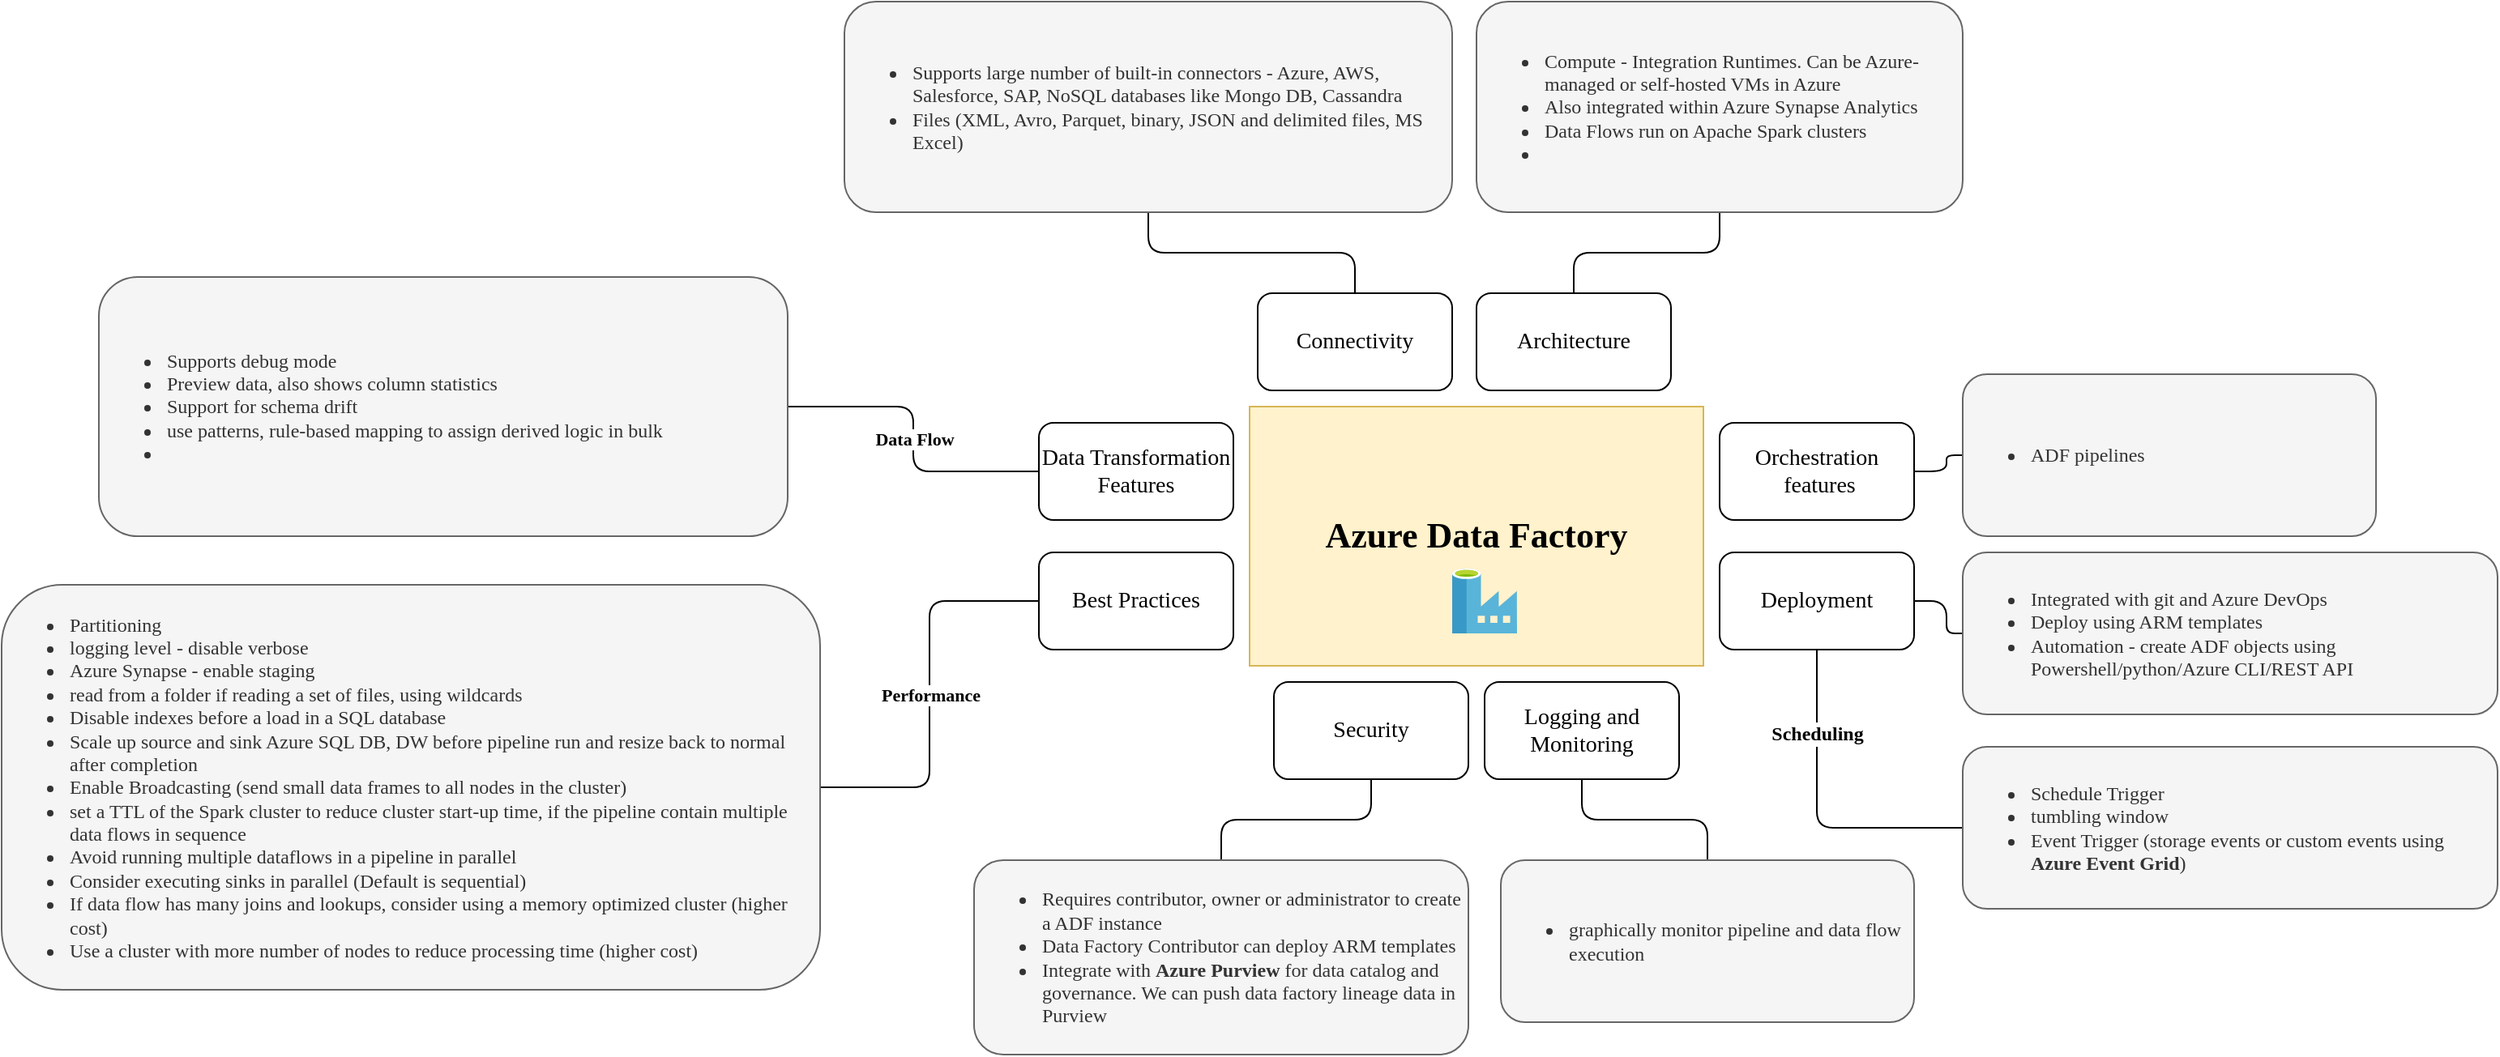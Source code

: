 <mxfile version="17.2.4" type="github" pages="2">
  <diagram id="j9-zPIuTRtvwQkuq-qpG" name="adf">
    <mxGraphModel dx="1775" dy="1636" grid="1" gridSize="10" guides="1" tooltips="1" connect="1" arrows="1" fold="1" page="1" pageScale="1" pageWidth="850" pageHeight="1100" math="0" shadow="0">
      <root>
        <mxCell id="0" />
        <mxCell id="1" parent="0" />
        <mxCell id="EKDc-KFi7niFZFVhuuSw-1" value="&lt;h2&gt;&lt;font style=&quot;font-size: 22px&quot;&gt;Azure Data Factory&lt;/font&gt;&lt;/h2&gt;" style="rounded=0;whiteSpace=wrap;html=1;fillColor=#fff2cc;strokeColor=#d6b656;fontFamily=Tahoma;fontSize=14;" vertex="1" parent="1">
          <mxGeometry x="200" y="200" width="280" height="160" as="geometry" />
        </mxCell>
        <mxCell id="EKDc-KFi7niFZFVhuuSw-2" value="" style="sketch=0;aspect=fixed;html=1;points=[];align=center;image;fontSize=14;image=img/lib/mscae/Data_Factory.svg;fontFamily=Tahoma;" vertex="1" parent="1">
          <mxGeometry x="325" y="300" width="40" height="40" as="geometry" />
        </mxCell>
        <mxCell id="EKDc-KFi7niFZFVhuuSw-26" style="edgeStyle=orthogonalEdgeStyle;rounded=1;orthogonalLoop=1;jettySize=auto;html=1;fontFamily=Tahoma;endArrow=none;endFill=0;" edge="1" parent="1" source="EKDc-KFi7niFZFVhuuSw-4" target="EKDc-KFi7niFZFVhuuSw-19">
          <mxGeometry relative="1" as="geometry" />
        </mxCell>
        <mxCell id="EKDc-KFi7niFZFVhuuSw-4" value="Security" style="rounded=1;whiteSpace=wrap;html=1;fontFamily=Tahoma;fontSize=14;" vertex="1" parent="1">
          <mxGeometry x="215" y="370" width="120" height="60" as="geometry" />
        </mxCell>
        <mxCell id="EKDc-KFi7niFZFVhuuSw-13" style="edgeStyle=orthogonalEdgeStyle;rounded=1;orthogonalLoop=1;jettySize=auto;html=1;fontFamily=Tahoma;endArrow=none;endFill=0;" edge="1" parent="1" source="EKDc-KFi7niFZFVhuuSw-5" target="EKDc-KFi7niFZFVhuuSw-12">
          <mxGeometry relative="1" as="geometry" />
        </mxCell>
        <mxCell id="EKDc-KFi7niFZFVhuuSw-5" value="Connectivity" style="rounded=1;whiteSpace=wrap;html=1;fontFamily=Tahoma;fontSize=14;" vertex="1" parent="1">
          <mxGeometry x="205" y="130" width="120" height="60" as="geometry" />
        </mxCell>
        <mxCell id="EKDc-KFi7niFZFVhuuSw-23" style="edgeStyle=orthogonalEdgeStyle;rounded=1;orthogonalLoop=1;jettySize=auto;html=1;fontFamily=Tahoma;endArrow=none;endFill=0;" edge="1" parent="1" source="EKDc-KFi7niFZFVhuuSw-6" target="EKDc-KFi7niFZFVhuuSw-21">
          <mxGeometry relative="1" as="geometry" />
        </mxCell>
        <mxCell id="EKDc-KFi7niFZFVhuuSw-6" value="Orchestration&lt;br style=&quot;font-size: 14px;&quot;&gt;&amp;nbsp;features" style="rounded=1;whiteSpace=wrap;html=1;fontFamily=Tahoma;fontSize=14;" vertex="1" parent="1">
          <mxGeometry x="490" y="210" width="120" height="60" as="geometry" />
        </mxCell>
        <mxCell id="EKDc-KFi7niFZFVhuuSw-28" value="&lt;b&gt;Data Flow&lt;/b&gt;" style="edgeStyle=orthogonalEdgeStyle;rounded=1;orthogonalLoop=1;jettySize=auto;html=1;fontFamily=Tahoma;endArrow=none;endFill=0;" edge="1" parent="1" source="EKDc-KFi7niFZFVhuuSw-7" target="EKDc-KFi7niFZFVhuuSw-16">
          <mxGeometry relative="1" as="geometry" />
        </mxCell>
        <mxCell id="EKDc-KFi7niFZFVhuuSw-7" value="Data Transformation Features" style="rounded=1;whiteSpace=wrap;html=1;fontFamily=Tahoma;fontSize=14;" vertex="1" parent="1">
          <mxGeometry x="70" y="210" width="120" height="60" as="geometry" />
        </mxCell>
        <mxCell id="EKDc-KFi7niFZFVhuuSw-25" style="edgeStyle=orthogonalEdgeStyle;rounded=1;orthogonalLoop=1;jettySize=auto;html=1;fontFamily=Tahoma;endArrow=none;endFill=0;" edge="1" parent="1" source="EKDc-KFi7niFZFVhuuSw-8" target="EKDc-KFi7niFZFVhuuSw-18">
          <mxGeometry relative="1" as="geometry" />
        </mxCell>
        <mxCell id="EKDc-KFi7niFZFVhuuSw-8" value="Logging and Monitoring" style="rounded=1;whiteSpace=wrap;html=1;fontFamily=Tahoma;fontSize=14;" vertex="1" parent="1">
          <mxGeometry x="345" y="370" width="120" height="60" as="geometry" />
        </mxCell>
        <mxCell id="EKDc-KFi7niFZFVhuuSw-22" style="edgeStyle=orthogonalEdgeStyle;rounded=1;orthogonalLoop=1;jettySize=auto;html=1;fontFamily=Tahoma;endArrow=none;endFill=0;" edge="1" parent="1" source="EKDc-KFi7niFZFVhuuSw-9" target="EKDc-KFi7niFZFVhuuSw-17">
          <mxGeometry relative="1" as="geometry" />
        </mxCell>
        <mxCell id="EKDc-KFi7niFZFVhuuSw-9" value="Architecture" style="rounded=1;whiteSpace=wrap;html=1;fontFamily=Tahoma;fontSize=14;" vertex="1" parent="1">
          <mxGeometry x="340" y="130" width="120" height="60" as="geometry" />
        </mxCell>
        <mxCell id="EKDc-KFi7niFZFVhuuSw-24" style="edgeStyle=orthogonalEdgeStyle;rounded=1;orthogonalLoop=1;jettySize=auto;html=1;fontFamily=Tahoma;endArrow=none;endFill=0;" edge="1" parent="1" source="EKDc-KFi7niFZFVhuuSw-10" target="EKDc-KFi7niFZFVhuuSw-20">
          <mxGeometry relative="1" as="geometry" />
        </mxCell>
        <mxCell id="X0oWeERSuwZuKOa6w0YT-2" value="Scheduling" style="edgeStyle=orthogonalEdgeStyle;rounded=1;orthogonalLoop=1;jettySize=auto;html=1;entryX=0;entryY=0.5;entryDx=0;entryDy=0;fontFamily=Tahoma;fontSize=12;endArrow=none;endFill=0;fontStyle=1" edge="1" parent="1" source="EKDc-KFi7niFZFVhuuSw-10" target="X0oWeERSuwZuKOa6w0YT-1">
          <mxGeometry x="-0.478" relative="1" as="geometry">
            <Array as="points">
              <mxPoint x="550" y="460" />
            </Array>
            <mxPoint as="offset" />
          </mxGeometry>
        </mxCell>
        <mxCell id="EKDc-KFi7niFZFVhuuSw-10" value="Deployment" style="rounded=1;whiteSpace=wrap;html=1;fontFamily=Tahoma;fontSize=14;" vertex="1" parent="1">
          <mxGeometry x="490" y="290" width="120" height="60" as="geometry" />
        </mxCell>
        <mxCell id="EKDc-KFi7niFZFVhuuSw-27" value="&lt;b&gt;Performance&lt;/b&gt;" style="edgeStyle=orthogonalEdgeStyle;rounded=1;orthogonalLoop=1;jettySize=auto;html=1;fontFamily=Tahoma;endArrow=none;endFill=0;" edge="1" parent="1" source="EKDc-KFi7niFZFVhuuSw-11" target="EKDc-KFi7niFZFVhuuSw-15">
          <mxGeometry relative="1" as="geometry" />
        </mxCell>
        <mxCell id="EKDc-KFi7niFZFVhuuSw-11" value="Best Practices" style="rounded=1;whiteSpace=wrap;html=1;fontFamily=Tahoma;fontSize=14;" vertex="1" parent="1">
          <mxGeometry x="70" y="290" width="120" height="60" as="geometry" />
        </mxCell>
        <mxCell id="EKDc-KFi7niFZFVhuuSw-12" value="&lt;ul&gt;&lt;li&gt;Supports large number of built-in connectors - Azure, AWS, Salesforce, SAP, NoSQL databases like Mongo DB, Cassandra&lt;/li&gt;&lt;li&gt;Files (XML, Avro, Parquet, binary, JSON and delimited files, MS Excel)&lt;/li&gt;&lt;/ul&gt;" style="rounded=1;whiteSpace=wrap;html=1;fontFamily=Tahoma;fillColor=#f5f5f5;fontColor=#333333;strokeColor=#666666;align=left;" vertex="1" parent="1">
          <mxGeometry x="-50" y="-50" width="375" height="130" as="geometry" />
        </mxCell>
        <mxCell id="EKDc-KFi7niFZFVhuuSw-15" value="&lt;ul&gt;&lt;li&gt;Partitioning&lt;/li&gt;&lt;li&gt;&lt;span&gt;logging level - disable verbose&lt;/span&gt;&lt;br&gt;&lt;/li&gt;&lt;li&gt;Azure Synapse - enable staging&lt;/li&gt;&lt;li&gt;read from a folder if reading a set of files, using wildcards&lt;/li&gt;&lt;li&gt;Disable indexes before a load in a SQL database&lt;br&gt;&lt;/li&gt;&lt;li&gt;Scale up source and sink Azure SQL DB, DW before pipeline run and resize back to normal after completion&lt;br&gt;&lt;/li&gt;&lt;li&gt;Enable Broadcasting (send small data frames to all nodes in the cluster)&lt;br&gt;&lt;/li&gt;&lt;li&gt;set a TTL of the Spark cluster to reduce cluster start-up time, if the pipeline contain multiple data flows in sequence&lt;br&gt;&lt;/li&gt;&lt;li&gt;Avoid running multiple dataflows in a pipeline in parallel&lt;/li&gt;&lt;li&gt;Consider executing sinks in parallel (Default is sequential)&lt;/li&gt;&lt;li&gt;If data flow has many joins and lookups, consider using a memory optimized cluster (higher cost)&lt;br&gt;&lt;/li&gt;&lt;li&gt;Use a cluster with more number of nodes to reduce processing time (higher cost)&lt;/li&gt;&lt;/ul&gt;" style="rounded=1;whiteSpace=wrap;html=1;fontFamily=Tahoma;fillColor=#f5f5f5;fontColor=#333333;strokeColor=#666666;align=left;" vertex="1" parent="1">
          <mxGeometry x="-570" y="310" width="505" height="250" as="geometry" />
        </mxCell>
        <mxCell id="EKDc-KFi7niFZFVhuuSw-16" value="&lt;ul&gt;&lt;li&gt;Supports debug mode&lt;/li&gt;&lt;li&gt;Preview data, also shows column statistics&lt;/li&gt;&lt;li&gt;Support for schema drift&lt;/li&gt;&lt;li&gt;use patterns, rule-based mapping to assign derived logic in bulk&lt;/li&gt;&lt;li&gt;&lt;br&gt;&lt;/li&gt;&lt;/ul&gt;" style="rounded=1;whiteSpace=wrap;html=1;fontFamily=Tahoma;fillColor=#f5f5f5;fontColor=#333333;strokeColor=#666666;align=left;" vertex="1" parent="1">
          <mxGeometry x="-510" y="120" width="425" height="160" as="geometry" />
        </mxCell>
        <mxCell id="EKDc-KFi7niFZFVhuuSw-17" value="&lt;ul&gt;&lt;li&gt;Compute - Integration Runtimes. Can be Azure-managed or self-hosted VMs in Azure&lt;/li&gt;&lt;li&gt;Also integrated within Azure Synapse Analytics&lt;/li&gt;&lt;li&gt;Data Flows run on Apache Spark clusters&lt;/li&gt;&lt;li&gt;&lt;br&gt;&lt;/li&gt;&lt;/ul&gt;" style="rounded=1;whiteSpace=wrap;html=1;fontFamily=Tahoma;fillColor=#f5f5f5;fontColor=#333333;strokeColor=#666666;align=left;" vertex="1" parent="1">
          <mxGeometry x="340" y="-50" width="300" height="130" as="geometry" />
        </mxCell>
        <mxCell id="EKDc-KFi7niFZFVhuuSw-18" value="&lt;ul&gt;&lt;li&gt;graphically monitor pipeline and data flow execution&lt;/li&gt;&lt;/ul&gt;" style="rounded=1;whiteSpace=wrap;html=1;fontFamily=Tahoma;fillColor=#f5f5f5;fontColor=#333333;strokeColor=#666666;align=left;" vertex="1" parent="1">
          <mxGeometry x="355" y="480" width="255" height="100" as="geometry" />
        </mxCell>
        <mxCell id="EKDc-KFi7niFZFVhuuSw-19" value="&lt;ul&gt;&lt;li&gt;Requires contributor, owner or administrator to create a ADF instance&lt;/li&gt;&lt;li&gt;Data Factory Contributor can deploy ARM templates&lt;/li&gt;&lt;li&gt;Integrate with &lt;b&gt;Azure Purview&lt;/b&gt; for data catalog and governance. We can push data factory lineage data in Purview&lt;/li&gt;&lt;/ul&gt;" style="rounded=1;whiteSpace=wrap;html=1;fontFamily=Tahoma;fillColor=#f5f5f5;fontColor=#333333;strokeColor=#666666;align=left;" vertex="1" parent="1">
          <mxGeometry x="30" y="480" width="305" height="120" as="geometry" />
        </mxCell>
        <mxCell id="EKDc-KFi7niFZFVhuuSw-20" value="&lt;ul&gt;&lt;li&gt;Integrated with git and Azure DevOps&lt;/li&gt;&lt;li&gt;Deploy using ARM templates&lt;/li&gt;&lt;li&gt;Automation - create ADF objects using Powershell/python/Azure CLI/REST API&lt;/li&gt;&lt;/ul&gt;" style="rounded=1;whiteSpace=wrap;html=1;fontFamily=Tahoma;fillColor=#f5f5f5;fontColor=#333333;strokeColor=#666666;align=left;" vertex="1" parent="1">
          <mxGeometry x="640" y="290" width="330" height="100" as="geometry" />
        </mxCell>
        <mxCell id="EKDc-KFi7niFZFVhuuSw-21" value="&lt;ul&gt;&lt;li&gt;ADF pipelines&lt;/li&gt;&lt;/ul&gt;" style="rounded=1;whiteSpace=wrap;html=1;fontFamily=Tahoma;fillColor=#f5f5f5;fontColor=#333333;strokeColor=#666666;align=left;" vertex="1" parent="1">
          <mxGeometry x="640" y="180" width="255" height="100" as="geometry" />
        </mxCell>
        <mxCell id="X0oWeERSuwZuKOa6w0YT-1" value="&lt;ul&gt;&lt;li&gt;Schedule Trigger&lt;/li&gt;&lt;li&gt;tumbling window&lt;/li&gt;&lt;li&gt;Event Trigger (storage events or custom events using &lt;b&gt;Azure Event Grid&lt;/b&gt;)&lt;/li&gt;&lt;/ul&gt;" style="rounded=1;whiteSpace=wrap;html=1;fontFamily=Tahoma;fillColor=#f5f5f5;fontColor=#333333;strokeColor=#666666;align=left;" vertex="1" parent="1">
          <mxGeometry x="640" y="410" width="330" height="100" as="geometry" />
        </mxCell>
      </root>
    </mxGraphModel>
  </diagram>
  <diagram id="kO2wv7OdCGuH2Z35N0GP" name="airflow">
    <mxGraphModel dx="1775" dy="1573" grid="1" gridSize="10" guides="1" tooltips="1" connect="1" arrows="1" fold="1" page="1" pageScale="1" pageWidth="850" pageHeight="1100" math="0" shadow="0">
      <root>
        <mxCell id="0" />
        <mxCell id="1" parent="0" />
        <mxCell id="blozx4yo4CW3skpLubUT-1" value="&lt;h2&gt;&lt;font style=&quot;font-size: 22px&quot;&gt;Apache Airflow&lt;/font&gt;&lt;/h2&gt;" style="rounded=0;whiteSpace=wrap;html=1;fillColor=#fff2cc;strokeColor=#d6b656;fontFamily=Tahoma;fontSize=14;" vertex="1" parent="1">
          <mxGeometry x="200" y="200" width="280" height="160" as="geometry" />
        </mxCell>
        <mxCell id="blozx4yo4CW3skpLubUT-3" style="edgeStyle=orthogonalEdgeStyle;rounded=1;orthogonalLoop=1;jettySize=auto;html=1;fontFamily=Tahoma;endArrow=none;endFill=0;" edge="1" parent="1" source="blozx4yo4CW3skpLubUT-4" target="blozx4yo4CW3skpLubUT-24">
          <mxGeometry relative="1" as="geometry" />
        </mxCell>
        <mxCell id="blozx4yo4CW3skpLubUT-4" value="Security" style="rounded=1;whiteSpace=wrap;html=1;fontFamily=Tahoma;fontSize=14;" vertex="1" parent="1">
          <mxGeometry x="215" y="370" width="120" height="60" as="geometry" />
        </mxCell>
        <mxCell id="blozx4yo4CW3skpLubUT-5" style="edgeStyle=orthogonalEdgeStyle;rounded=1;orthogonalLoop=1;jettySize=auto;html=1;fontFamily=Tahoma;endArrow=none;endFill=0;" edge="1" parent="1" source="blozx4yo4CW3skpLubUT-6" target="blozx4yo4CW3skpLubUT-19">
          <mxGeometry relative="1" as="geometry" />
        </mxCell>
        <mxCell id="blozx4yo4CW3skpLubUT-6" value="Connectivity" style="rounded=1;whiteSpace=wrap;html=1;fontFamily=Tahoma;fontSize=14;" vertex="1" parent="1">
          <mxGeometry x="205" y="130" width="120" height="60" as="geometry" />
        </mxCell>
        <mxCell id="blozx4yo4CW3skpLubUT-7" style="edgeStyle=orthogonalEdgeStyle;rounded=1;orthogonalLoop=1;jettySize=auto;html=1;fontFamily=Tahoma;endArrow=none;endFill=0;" edge="1" parent="1" source="blozx4yo4CW3skpLubUT-8" target="blozx4yo4CW3skpLubUT-26">
          <mxGeometry relative="1" as="geometry" />
        </mxCell>
        <mxCell id="blozx4yo4CW3skpLubUT-8" value="Orchestration&lt;br style=&quot;font-size: 14px;&quot;&gt;&amp;nbsp;features" style="rounded=1;whiteSpace=wrap;html=1;fontFamily=Tahoma;fontSize=14;" vertex="1" parent="1">
          <mxGeometry x="490" y="210" width="120" height="60" as="geometry" />
        </mxCell>
        <mxCell id="blozx4yo4CW3skpLubUT-9" value="&lt;b&gt;Data Flow&lt;/b&gt;" style="edgeStyle=orthogonalEdgeStyle;rounded=1;orthogonalLoop=1;jettySize=auto;html=1;fontFamily=Tahoma;endArrow=none;endFill=0;" edge="1" parent="1" source="blozx4yo4CW3skpLubUT-10" target="blozx4yo4CW3skpLubUT-21">
          <mxGeometry relative="1" as="geometry" />
        </mxCell>
        <mxCell id="blozx4yo4CW3skpLubUT-10" value="Data Transformation Features" style="rounded=1;whiteSpace=wrap;html=1;fontFamily=Tahoma;fontSize=14;" vertex="1" parent="1">
          <mxGeometry x="70" y="210" width="120" height="60" as="geometry" />
        </mxCell>
        <mxCell id="blozx4yo4CW3skpLubUT-11" style="edgeStyle=orthogonalEdgeStyle;rounded=1;orthogonalLoop=1;jettySize=auto;html=1;fontFamily=Tahoma;endArrow=none;endFill=0;" edge="1" parent="1" source="blozx4yo4CW3skpLubUT-12" target="blozx4yo4CW3skpLubUT-23">
          <mxGeometry relative="1" as="geometry" />
        </mxCell>
        <mxCell id="blozx4yo4CW3skpLubUT-12" value="Logging and Monitoring" style="rounded=1;whiteSpace=wrap;html=1;fontFamily=Tahoma;fontSize=14;" vertex="1" parent="1">
          <mxGeometry x="345" y="370" width="120" height="60" as="geometry" />
        </mxCell>
        <mxCell id="blozx4yo4CW3skpLubUT-13" style="edgeStyle=orthogonalEdgeStyle;rounded=1;orthogonalLoop=1;jettySize=auto;html=1;fontFamily=Tahoma;endArrow=none;endFill=0;" edge="1" parent="1" source="blozx4yo4CW3skpLubUT-14" target="blozx4yo4CW3skpLubUT-22">
          <mxGeometry relative="1" as="geometry" />
        </mxCell>
        <mxCell id="blozx4yo4CW3skpLubUT-14" value="Architecture" style="rounded=1;whiteSpace=wrap;html=1;fontFamily=Tahoma;fontSize=14;" vertex="1" parent="1">
          <mxGeometry x="340" y="130" width="120" height="60" as="geometry" />
        </mxCell>
        <mxCell id="blozx4yo4CW3skpLubUT-15" style="edgeStyle=orthogonalEdgeStyle;rounded=1;orthogonalLoop=1;jettySize=auto;html=1;fontFamily=Tahoma;endArrow=none;endFill=0;" edge="1" parent="1" source="blozx4yo4CW3skpLubUT-16" target="blozx4yo4CW3skpLubUT-25">
          <mxGeometry relative="1" as="geometry" />
        </mxCell>
        <mxCell id="blozx4yo4CW3skpLubUT-16" value="Deployment" style="rounded=1;whiteSpace=wrap;html=1;fontFamily=Tahoma;fontSize=14;" vertex="1" parent="1">
          <mxGeometry x="490" y="290" width="120" height="60" as="geometry" />
        </mxCell>
        <mxCell id="blozx4yo4CW3skpLubUT-17" value="&lt;b&gt;Performance&lt;/b&gt;" style="edgeStyle=orthogonalEdgeStyle;rounded=1;orthogonalLoop=1;jettySize=auto;html=1;fontFamily=Tahoma;endArrow=none;endFill=0;" edge="1" parent="1" source="blozx4yo4CW3skpLubUT-18" target="blozx4yo4CW3skpLubUT-20">
          <mxGeometry relative="1" as="geometry" />
        </mxCell>
        <mxCell id="blozx4yo4CW3skpLubUT-18" value="Best Practices" style="rounded=1;whiteSpace=wrap;html=1;fontFamily=Tahoma;fontSize=14;" vertex="1" parent="1">
          <mxGeometry x="70" y="290" width="120" height="60" as="geometry" />
        </mxCell>
        <mxCell id="blozx4yo4CW3skpLubUT-19" value="&lt;ul&gt;&lt;li&gt;&lt;br&gt;&lt;/li&gt;&lt;/ul&gt;" style="rounded=1;whiteSpace=wrap;html=1;fontFamily=Tahoma;fillColor=#f5f5f5;fontColor=#333333;strokeColor=#666666;align=left;" vertex="1" parent="1">
          <mxGeometry x="-50" y="-50" width="375" height="130" as="geometry" />
        </mxCell>
        <mxCell id="blozx4yo4CW3skpLubUT-20" value="&lt;ul&gt;&lt;li&gt;&lt;br&gt;&lt;/li&gt;&lt;/ul&gt;" style="rounded=1;whiteSpace=wrap;html=1;fontFamily=Tahoma;fillColor=#f5f5f5;fontColor=#333333;strokeColor=#666666;align=left;" vertex="1" parent="1">
          <mxGeometry x="-570" y="310" width="505" height="250" as="geometry" />
        </mxCell>
        <mxCell id="blozx4yo4CW3skpLubUT-21" value="&lt;ul&gt;&lt;li&gt;&lt;br&gt;&lt;/li&gt;&lt;/ul&gt;" style="rounded=1;whiteSpace=wrap;html=1;fontFamily=Tahoma;fillColor=#f5f5f5;fontColor=#333333;strokeColor=#666666;align=left;" vertex="1" parent="1">
          <mxGeometry x="-510" y="120" width="425" height="160" as="geometry" />
        </mxCell>
        <mxCell id="blozx4yo4CW3skpLubUT-22" value="&lt;ul&gt;&lt;li&gt;Consist of DAGs, which run a number of Tasks&lt;/li&gt;&lt;li&gt;Scheduler&lt;/li&gt;&lt;li&gt;Executor&lt;/li&gt;&lt;li&gt;webserver&lt;/li&gt;&lt;li&gt;metadata db&lt;/li&gt;&lt;li&gt;tasks- operators, sensors, @task (custom python functions)&lt;/li&gt;&lt;li&gt;DAG definition files are written in &lt;b&gt;Python, &lt;/b&gt;which is instantiated to create a DAG, pass arguments. When a DAG runs, python operators instantiate tasks&lt;/li&gt;&lt;li&gt;Use Jinja templating for more complex work&lt;/li&gt;&lt;li&gt;Define dependencies among tasks&lt;/li&gt;&lt;li&gt;Add documentation using Markdown&lt;/li&gt;&lt;li&gt;Hooks to integrate with&amp;nbsp;external platforms and databases&lt;/li&gt;&lt;li&gt;Airflow variables&lt;/li&gt;&lt;li&gt;Environment variables&lt;/li&gt;&lt;/ul&gt;" style="rounded=1;whiteSpace=wrap;html=1;fontFamily=Tahoma;fillColor=#f5f5f5;fontColor=#333333;strokeColor=#666666;align=left;" vertex="1" parent="1">
          <mxGeometry x="340" y="-140" width="480" height="220" as="geometry" />
        </mxCell>
        <mxCell id="blozx4yo4CW3skpLubUT-23" value="&lt;ul&gt;&lt;li&gt;UI to view logs, monitor DAGs and debugging&lt;/li&gt;&lt;/ul&gt;" style="rounded=1;whiteSpace=wrap;html=1;fontFamily=Tahoma;fillColor=#f5f5f5;fontColor=#333333;strokeColor=#666666;align=left;" vertex="1" parent="1">
          <mxGeometry x="355" y="480" width="255" height="100" as="geometry" />
        </mxCell>
        <mxCell id="blozx4yo4CW3skpLubUT-24" value="&lt;ul&gt;&lt;li&gt;&lt;br&gt;&lt;/li&gt;&lt;/ul&gt;" style="rounded=1;whiteSpace=wrap;html=1;fontFamily=Tahoma;fillColor=#f5f5f5;fontColor=#333333;strokeColor=#666666;align=left;" vertex="1" parent="1">
          <mxGeometry x="30" y="480" width="305" height="100" as="geometry" />
        </mxCell>
        <mxCell id="blozx4yo4CW3skpLubUT-25" value="&lt;ul&gt;&lt;li&gt;&lt;br&gt;&lt;/li&gt;&lt;/ul&gt;" style="rounded=1;whiteSpace=wrap;html=1;fontFamily=Tahoma;fillColor=#f5f5f5;fontColor=#333333;strokeColor=#666666;align=left;" vertex="1" parent="1">
          <mxGeometry x="640" y="290" width="330" height="100" as="geometry" />
        </mxCell>
        <mxCell id="blozx4yo4CW3skpLubUT-26" value="&lt;ul&gt;&lt;li&gt;&lt;br&gt;&lt;/li&gt;&lt;/ul&gt;" style="rounded=1;whiteSpace=wrap;html=1;fontFamily=Tahoma;fillColor=#f5f5f5;fontColor=#333333;strokeColor=#666666;align=left;" vertex="1" parent="1">
          <mxGeometry x="640" y="180" width="255" height="100" as="geometry" />
        </mxCell>
        <mxCell id="gBOmSyNBrTUSDrGm1UyE-1" value="" style="shape=image;verticalLabelPosition=bottom;labelBackgroundColor=default;verticalAlign=top;aspect=fixed;imageAspect=0;image=https://www.zehntech.com/wp-content/uploads/2021/03/Apache-airflow.png;" vertex="1" parent="1">
          <mxGeometry x="295" y="295.4" width="90" height="57.6" as="geometry" />
        </mxCell>
      </root>
    </mxGraphModel>
  </diagram>
</mxfile>
